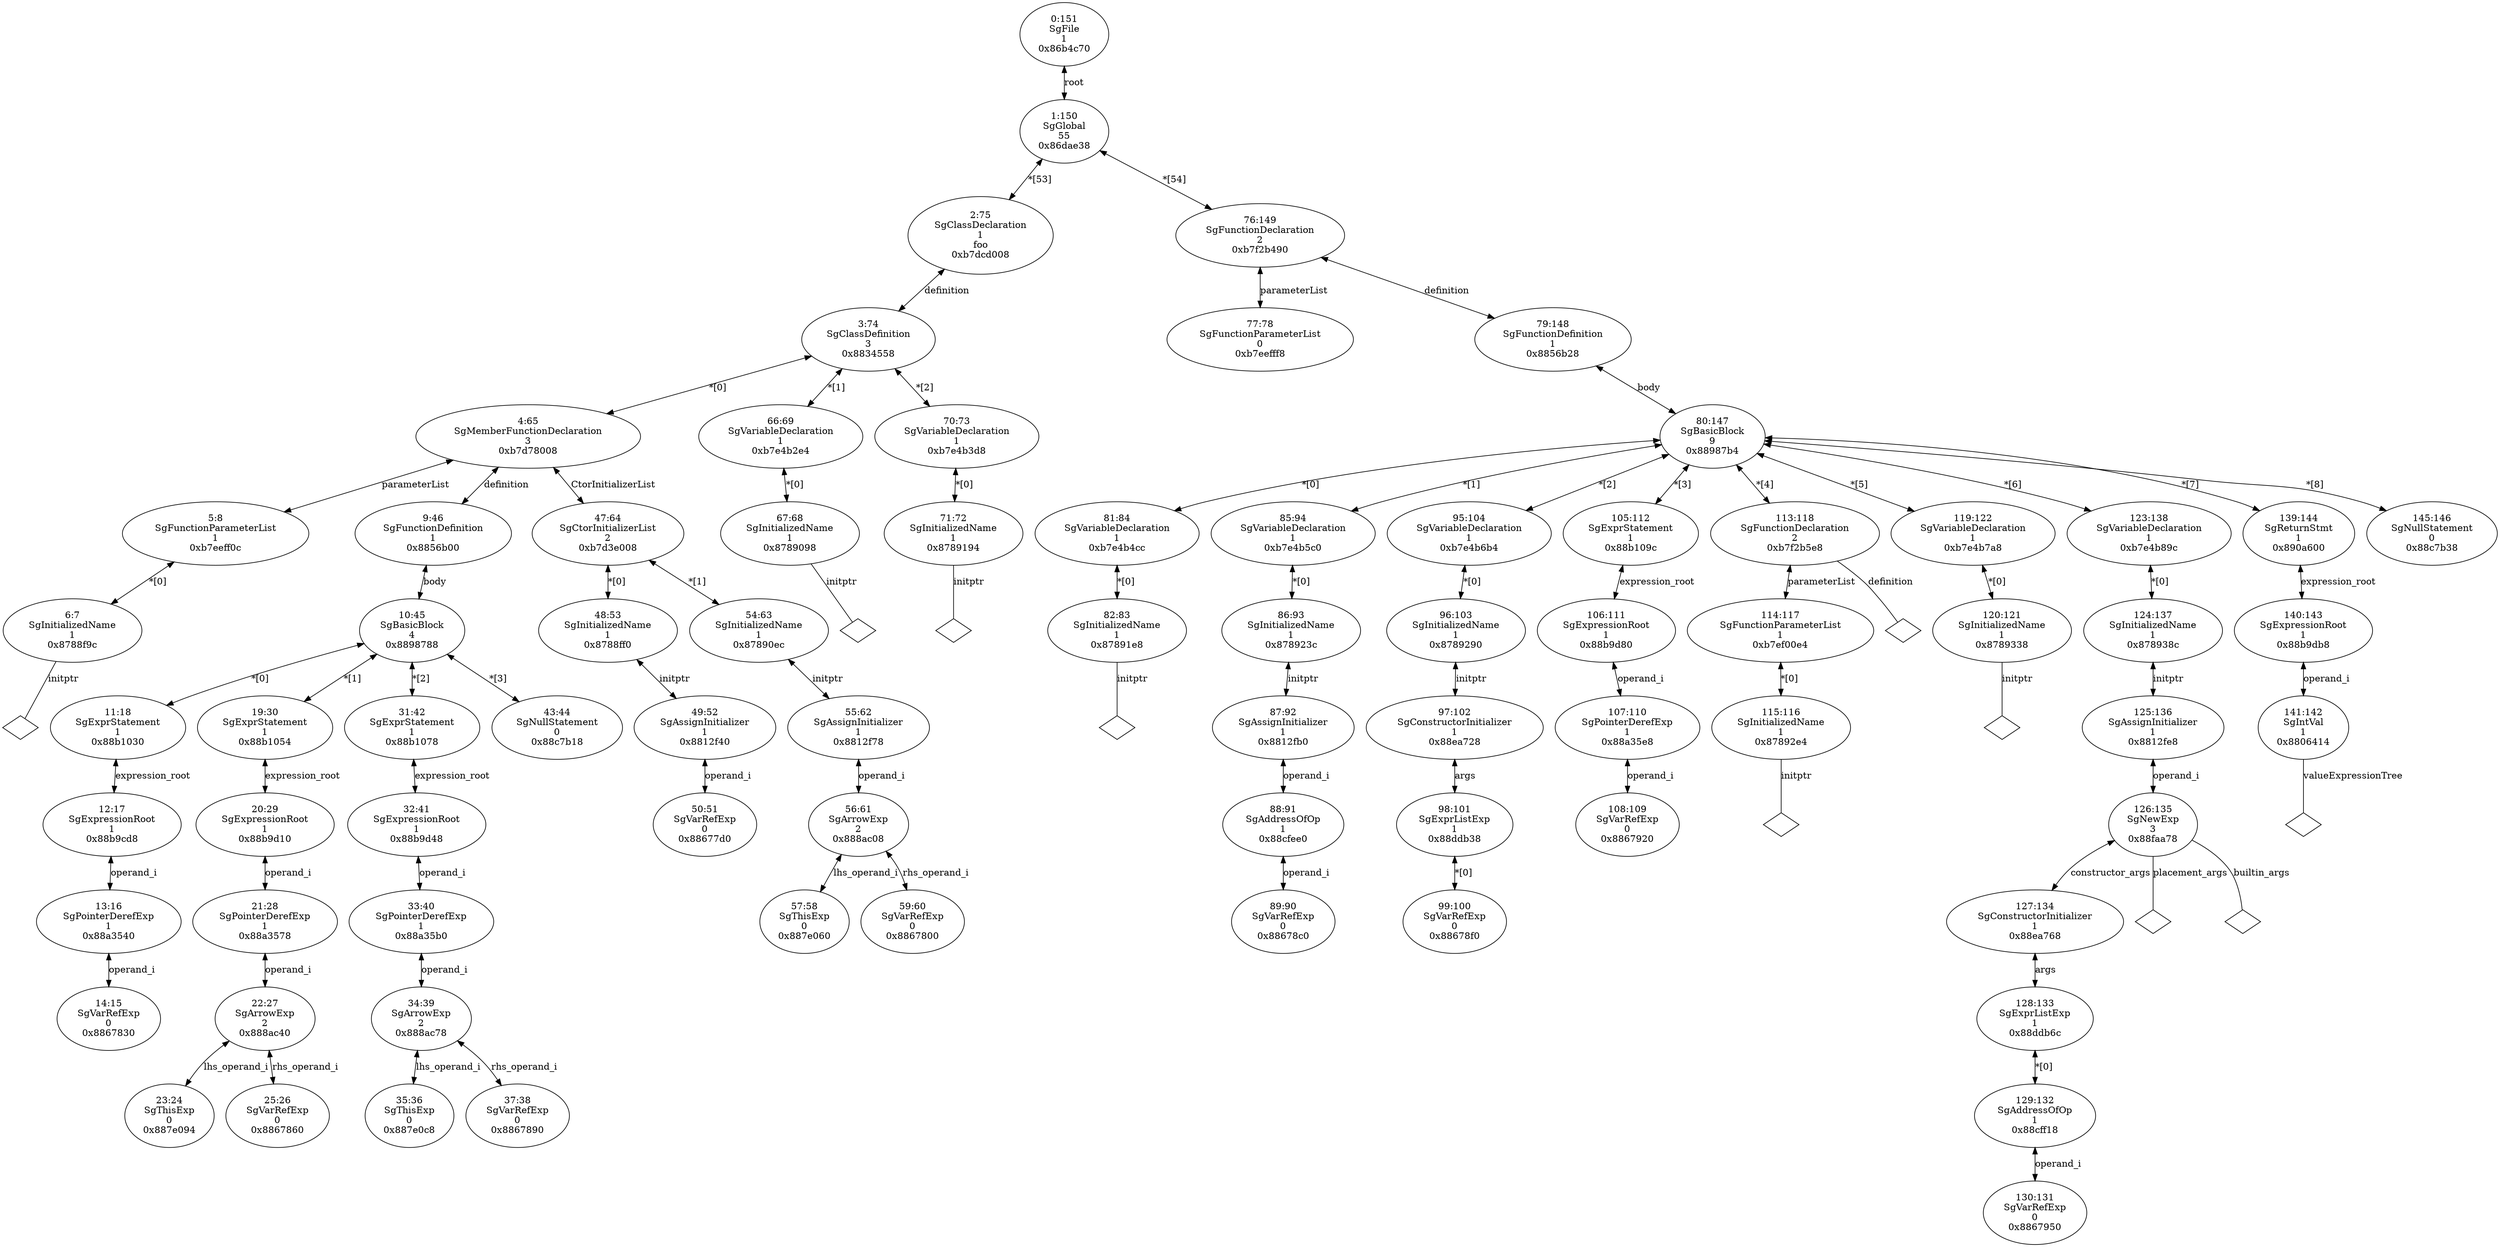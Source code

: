 digraph "G./refClass2.C.dot" {
"0x8788f9c"[label="6:7\nSgInitializedName\n1\n0x8788f9c\n" ];
"0x8788f9c" -> "0x8788f9c__initptr__null"[label="initptr" dir=none ];
"0x8788f9c__initptr__null"[label="" shape=diamond ];
"0xb7eeff0c"[label="5:8\nSgFunctionParameterList\n1\n0xb7eeff0c\n" ];
"0xb7eeff0c" -> "0x8788f9c"[label="*[0]" dir=both ];
"0x8867830"[label="14:15\nSgVarRefExp\n0\n0x8867830\n" ];
"0x88a3540"[label="13:16\nSgPointerDerefExp\n1\n0x88a3540\n" ];
"0x88a3540" -> "0x8867830"[label="operand_i" dir=both ];
"0x88b9cd8"[label="12:17\nSgExpressionRoot\n1\n0x88b9cd8\n" ];
"0x88b9cd8" -> "0x88a3540"[label="operand_i" dir=both ];
"0x88b1030"[label="11:18\nSgExprStatement\n1\n0x88b1030\n" ];
"0x88b1030" -> "0x88b9cd8"[label="expression_root" dir=both ];
"0x887e094"[label="23:24\nSgThisExp\n0\n0x887e094\n" ];
"0x8867860"[label="25:26\nSgVarRefExp\n0\n0x8867860\n" ];
"0x888ac40"[label="22:27\nSgArrowExp\n2\n0x888ac40\n" ];
"0x888ac40" -> "0x887e094"[label="lhs_operand_i" dir=both ];
"0x888ac40" -> "0x8867860"[label="rhs_operand_i" dir=both ];
"0x88a3578"[label="21:28\nSgPointerDerefExp\n1\n0x88a3578\n" ];
"0x88a3578" -> "0x888ac40"[label="operand_i" dir=both ];
"0x88b9d10"[label="20:29\nSgExpressionRoot\n1\n0x88b9d10\n" ];
"0x88b9d10" -> "0x88a3578"[label="operand_i" dir=both ];
"0x88b1054"[label="19:30\nSgExprStatement\n1\n0x88b1054\n" ];
"0x88b1054" -> "0x88b9d10"[label="expression_root" dir=both ];
"0x887e0c8"[label="35:36\nSgThisExp\n0\n0x887e0c8\n" ];
"0x8867890"[label="37:38\nSgVarRefExp\n0\n0x8867890\n" ];
"0x888ac78"[label="34:39\nSgArrowExp\n2\n0x888ac78\n" ];
"0x888ac78" -> "0x887e0c8"[label="lhs_operand_i" dir=both ];
"0x888ac78" -> "0x8867890"[label="rhs_operand_i" dir=both ];
"0x88a35b0"[label="33:40\nSgPointerDerefExp\n1\n0x88a35b0\n" ];
"0x88a35b0" -> "0x888ac78"[label="operand_i" dir=both ];
"0x88b9d48"[label="32:41\nSgExpressionRoot\n1\n0x88b9d48\n" ];
"0x88b9d48" -> "0x88a35b0"[label="operand_i" dir=both ];
"0x88b1078"[label="31:42\nSgExprStatement\n1\n0x88b1078\n" ];
"0x88b1078" -> "0x88b9d48"[label="expression_root" dir=both ];
"0x88c7b18"[label="43:44\nSgNullStatement\n0\n0x88c7b18\n" ];
"0x8898788"[label="10:45\nSgBasicBlock\n4\n0x8898788\n" ];
"0x8898788" -> "0x88b1030"[label="*[0]" dir=both ];
"0x8898788" -> "0x88b1054"[label="*[1]" dir=both ];
"0x8898788" -> "0x88b1078"[label="*[2]" dir=both ];
"0x8898788" -> "0x88c7b18"[label="*[3]" dir=both ];
"0x8856b00"[label="9:46\nSgFunctionDefinition\n1\n0x8856b00\n" ];
"0x8856b00" -> "0x8898788"[label="body" dir=both ];
"0x88677d0"[label="50:51\nSgVarRefExp\n0\n0x88677d0\n" ];
"0x8812f40"[label="49:52\nSgAssignInitializer\n1\n0x8812f40\n" ];
"0x8812f40" -> "0x88677d0"[label="operand_i" dir=both ];
"0x8788ff0"[label="48:53\nSgInitializedName\n1\n0x8788ff0\n" ];
"0x8788ff0" -> "0x8812f40"[label="initptr" dir=both ];
"0x887e060"[label="57:58\nSgThisExp\n0\n0x887e060\n" ];
"0x8867800"[label="59:60\nSgVarRefExp\n0\n0x8867800\n" ];
"0x888ac08"[label="56:61\nSgArrowExp\n2\n0x888ac08\n" ];
"0x888ac08" -> "0x887e060"[label="lhs_operand_i" dir=both ];
"0x888ac08" -> "0x8867800"[label="rhs_operand_i" dir=both ];
"0x8812f78"[label="55:62\nSgAssignInitializer\n1\n0x8812f78\n" ];
"0x8812f78" -> "0x888ac08"[label="operand_i" dir=both ];
"0x87890ec"[label="54:63\nSgInitializedName\n1\n0x87890ec\n" ];
"0x87890ec" -> "0x8812f78"[label="initptr" dir=both ];
"0xb7d3e008"[label="47:64\nSgCtorInitializerList\n2\n0xb7d3e008\n" ];
"0xb7d3e008" -> "0x8788ff0"[label="*[0]" dir=both ];
"0xb7d3e008" -> "0x87890ec"[label="*[1]" dir=both ];
"0xb7d78008"[label="4:65\nSgMemberFunctionDeclaration\n3\n0xb7d78008\n" ];
"0xb7d78008" -> "0xb7eeff0c"[label="parameterList" dir=both ];
"0xb7d78008" -> "0x8856b00"[label="definition" dir=both ];
"0xb7d78008" -> "0xb7d3e008"[label="CtorInitializerList" dir=both ];
"0x8789098"[label="67:68\nSgInitializedName\n1\n0x8789098\n" ];
"0x8789098" -> "0x8789098__initptr__null"[label="initptr" dir=none ];
"0x8789098__initptr__null"[label="" shape=diamond ];
"0xb7e4b2e4"[label="66:69\nSgVariableDeclaration\n1\n0xb7e4b2e4\n" ];
"0xb7e4b2e4" -> "0x8789098"[label="*[0]" dir=both ];
"0x8789194"[label="71:72\nSgInitializedName\n1\n0x8789194\n" ];
"0x8789194" -> "0x8789194__initptr__null"[label="initptr" dir=none ];
"0x8789194__initptr__null"[label="" shape=diamond ];
"0xb7e4b3d8"[label="70:73\nSgVariableDeclaration\n1\n0xb7e4b3d8\n" ];
"0xb7e4b3d8" -> "0x8789194"[label="*[0]" dir=both ];
"0x8834558"[label="3:74\nSgClassDefinition\n3\n0x8834558\n" ];
"0x8834558" -> "0xb7d78008"[label="*[0]" dir=both ];
"0x8834558" -> "0xb7e4b2e4"[label="*[1]" dir=both ];
"0x8834558" -> "0xb7e4b3d8"[label="*[2]" dir=both ];
"0xb7dcd008"[label="2:75\nSgClassDeclaration\n1\nfoo\n0xb7dcd008\n" ];
"0xb7dcd008" -> "0x8834558"[label="definition" dir=both ];
"0xb7eefff8"[label="77:78\nSgFunctionParameterList\n0\n0xb7eefff8\n" ];
"0x87891e8"[label="82:83\nSgInitializedName\n1\n0x87891e8\n" ];
"0x87891e8" -> "0x87891e8__initptr__null"[label="initptr" dir=none ];
"0x87891e8__initptr__null"[label="" shape=diamond ];
"0xb7e4b4cc"[label="81:84\nSgVariableDeclaration\n1\n0xb7e4b4cc\n" ];
"0xb7e4b4cc" -> "0x87891e8"[label="*[0]" dir=both ];
"0x88678c0"[label="89:90\nSgVarRefExp\n0\n0x88678c0\n" ];
"0x88cfee0"[label="88:91\nSgAddressOfOp\n1\n0x88cfee0\n" ];
"0x88cfee0" -> "0x88678c0"[label="operand_i" dir=both ];
"0x8812fb0"[label="87:92\nSgAssignInitializer\n1\n0x8812fb0\n" ];
"0x8812fb0" -> "0x88cfee0"[label="operand_i" dir=both ];
"0x878923c"[label="86:93\nSgInitializedName\n1\n0x878923c\n" ];
"0x878923c" -> "0x8812fb0"[label="initptr" dir=both ];
"0xb7e4b5c0"[label="85:94\nSgVariableDeclaration\n1\n0xb7e4b5c0\n" ];
"0xb7e4b5c0" -> "0x878923c"[label="*[0]" dir=both ];
"0x88678f0"[label="99:100\nSgVarRefExp\n0\n0x88678f0\n" ];
"0x88ddb38"[label="98:101\nSgExprListExp\n1\n0x88ddb38\n" ];
"0x88ddb38" -> "0x88678f0"[label="*[0]" dir=both ];
"0x88ea728"[label="97:102\nSgConstructorInitializer\n1\n0x88ea728\n" ];
"0x88ea728" -> "0x88ddb38"[label="args" dir=both ];
"0x8789290"[label="96:103\nSgInitializedName\n1\n0x8789290\n" ];
"0x8789290" -> "0x88ea728"[label="initptr" dir=both ];
"0xb7e4b6b4"[label="95:104\nSgVariableDeclaration\n1\n0xb7e4b6b4\n" ];
"0xb7e4b6b4" -> "0x8789290"[label="*[0]" dir=both ];
"0x8867920"[label="108:109\nSgVarRefExp\n0\n0x8867920\n" ];
"0x88a35e8"[label="107:110\nSgPointerDerefExp\n1\n0x88a35e8\n" ];
"0x88a35e8" -> "0x8867920"[label="operand_i" dir=both ];
"0x88b9d80"[label="106:111\nSgExpressionRoot\n1\n0x88b9d80\n" ];
"0x88b9d80" -> "0x88a35e8"[label="operand_i" dir=both ];
"0x88b109c"[label="105:112\nSgExprStatement\n1\n0x88b109c\n" ];
"0x88b109c" -> "0x88b9d80"[label="expression_root" dir=both ];
"0x87892e4"[label="115:116\nSgInitializedName\n1\n0x87892e4\n" ];
"0x87892e4" -> "0x87892e4__initptr__null"[label="initptr" dir=none ];
"0x87892e4__initptr__null"[label="" shape=diamond ];
"0xb7ef00e4"[label="114:117\nSgFunctionParameterList\n1\n0xb7ef00e4\n" ];
"0xb7ef00e4" -> "0x87892e4"[label="*[0]" dir=both ];
"0xb7f2b5e8"[label="113:118\nSgFunctionDeclaration\n2\n0xb7f2b5e8\n" ];
"0xb7f2b5e8" -> "0xb7ef00e4"[label="parameterList" dir=both ];
"0xb7f2b5e8" -> "0xb7f2b5e8__definition__null"[label="definition" dir=none ];
"0xb7f2b5e8__definition__null"[label="" shape=diamond ];
"0x8789338"[label="120:121\nSgInitializedName\n1\n0x8789338\n" ];
"0x8789338" -> "0x8789338__initptr__null"[label="initptr" dir=none ];
"0x8789338__initptr__null"[label="" shape=diamond ];
"0xb7e4b7a8"[label="119:122\nSgVariableDeclaration\n1\n0xb7e4b7a8\n" ];
"0xb7e4b7a8" -> "0x8789338"[label="*[0]" dir=both ];
"0x8867950"[label="130:131\nSgVarRefExp\n0\n0x8867950\n" ];
"0x88cff18"[label="129:132\nSgAddressOfOp\n1\n0x88cff18\n" ];
"0x88cff18" -> "0x8867950"[label="operand_i" dir=both ];
"0x88ddb6c"[label="128:133\nSgExprListExp\n1\n0x88ddb6c\n" ];
"0x88ddb6c" -> "0x88cff18"[label="*[0]" dir=both ];
"0x88ea768"[label="127:134\nSgConstructorInitializer\n1\n0x88ea768\n" ];
"0x88ea768" -> "0x88ddb6c"[label="args" dir=both ];
"0x88faa78"[label="126:135\nSgNewExp\n3\n0x88faa78\n" ];
"0x88faa78" -> "0x88faa78__placement_args__null"[label="placement_args" dir=none ];
"0x88faa78__placement_args__null"[label="" shape=diamond ];
"0x88faa78" -> "0x88ea768"[label="constructor_args" dir=both ];
"0x88faa78" -> "0x88faa78__builtin_args__null"[label="builtin_args" dir=none ];
"0x88faa78__builtin_args__null"[label="" shape=diamond ];
"0x8812fe8"[label="125:136\nSgAssignInitializer\n1\n0x8812fe8\n" ];
"0x8812fe8" -> "0x88faa78"[label="operand_i" dir=both ];
"0x878938c"[label="124:137\nSgInitializedName\n1\n0x878938c\n" ];
"0x878938c" -> "0x8812fe8"[label="initptr" dir=both ];
"0xb7e4b89c"[label="123:138\nSgVariableDeclaration\n1\n0xb7e4b89c\n" ];
"0xb7e4b89c" -> "0x878938c"[label="*[0]" dir=both ];
"0x8806414"[label="141:142\nSgIntVal\n1\n0x8806414\n" ];
"0x8806414" -> "0x8806414__valueExpressionTree__null"[label="valueExpressionTree" dir=none ];
"0x8806414__valueExpressionTree__null"[label="" shape=diamond ];
"0x88b9db8"[label="140:143\nSgExpressionRoot\n1\n0x88b9db8\n" ];
"0x88b9db8" -> "0x8806414"[label="operand_i" dir=both ];
"0x890a600"[label="139:144\nSgReturnStmt\n1\n0x890a600\n" ];
"0x890a600" -> "0x88b9db8"[label="expression_root" dir=both ];
"0x88c7b38"[label="145:146\nSgNullStatement\n0\n0x88c7b38\n" ];
"0x88987b4"[label="80:147\nSgBasicBlock\n9\n0x88987b4\n" ];
"0x88987b4" -> "0xb7e4b4cc"[label="*[0]" dir=both ];
"0x88987b4" -> "0xb7e4b5c0"[label="*[1]" dir=both ];
"0x88987b4" -> "0xb7e4b6b4"[label="*[2]" dir=both ];
"0x88987b4" -> "0x88b109c"[label="*[3]" dir=both ];
"0x88987b4" -> "0xb7f2b5e8"[label="*[4]" dir=both ];
"0x88987b4" -> "0xb7e4b7a8"[label="*[5]" dir=both ];
"0x88987b4" -> "0xb7e4b89c"[label="*[6]" dir=both ];
"0x88987b4" -> "0x890a600"[label="*[7]" dir=both ];
"0x88987b4" -> "0x88c7b38"[label="*[8]" dir=both ];
"0x8856b28"[label="79:148\nSgFunctionDefinition\n1\n0x8856b28\n" ];
"0x8856b28" -> "0x88987b4"[label="body" dir=both ];
"0xb7f2b490"[label="76:149\nSgFunctionDeclaration\n2\n0xb7f2b490\n" ];
"0xb7f2b490" -> "0xb7eefff8"[label="parameterList" dir=both ];
"0xb7f2b490" -> "0x8856b28"[label="definition" dir=both ];
"0x86dae38"[label="1:150\nSgGlobal\n55\n0x86dae38\n" ];
"0x86dae38" -> "0xb7dcd008"[label="*[53]" dir=both ];
"0x86dae38" -> "0xb7f2b490"[label="*[54]" dir=both ];
"0x86b4c70"[label="0:151\nSgFile\n1\n0x86b4c70\n" ];
"0x86b4c70" -> "0x86dae38"[label="root" dir=both ];
}
